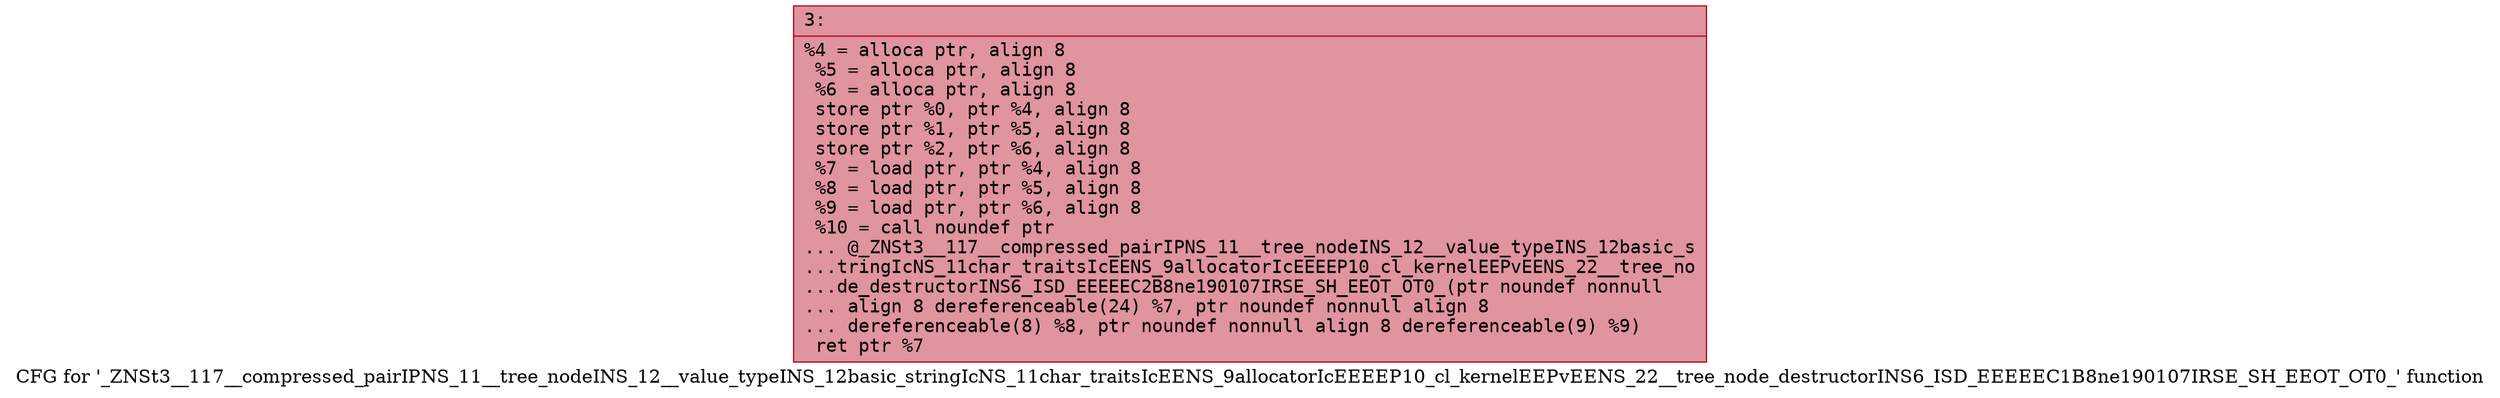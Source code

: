 digraph "CFG for '_ZNSt3__117__compressed_pairIPNS_11__tree_nodeINS_12__value_typeINS_12basic_stringIcNS_11char_traitsIcEENS_9allocatorIcEEEEP10_cl_kernelEEPvEENS_22__tree_node_destructorINS6_ISD_EEEEEC1B8ne190107IRSE_SH_EEOT_OT0_' function" {
	label="CFG for '_ZNSt3__117__compressed_pairIPNS_11__tree_nodeINS_12__value_typeINS_12basic_stringIcNS_11char_traitsIcEENS_9allocatorIcEEEEP10_cl_kernelEEPvEENS_22__tree_node_destructorINS6_ISD_EEEEEC1B8ne190107IRSE_SH_EEOT_OT0_' function";

	Node0x60000139e440 [shape=record,color="#b70d28ff", style=filled, fillcolor="#b70d2870" fontname="Courier",label="{3:\l|  %4 = alloca ptr, align 8\l  %5 = alloca ptr, align 8\l  %6 = alloca ptr, align 8\l  store ptr %0, ptr %4, align 8\l  store ptr %1, ptr %5, align 8\l  store ptr %2, ptr %6, align 8\l  %7 = load ptr, ptr %4, align 8\l  %8 = load ptr, ptr %5, align 8\l  %9 = load ptr, ptr %6, align 8\l  %10 = call noundef ptr\l... @_ZNSt3__117__compressed_pairIPNS_11__tree_nodeINS_12__value_typeINS_12basic_s\l...tringIcNS_11char_traitsIcEENS_9allocatorIcEEEEP10_cl_kernelEEPvEENS_22__tree_no\l...de_destructorINS6_ISD_EEEEEC2B8ne190107IRSE_SH_EEOT_OT0_(ptr noundef nonnull\l... align 8 dereferenceable(24) %7, ptr noundef nonnull align 8\l... dereferenceable(8) %8, ptr noundef nonnull align 8 dereferenceable(9) %9)\l  ret ptr %7\l}"];
}

